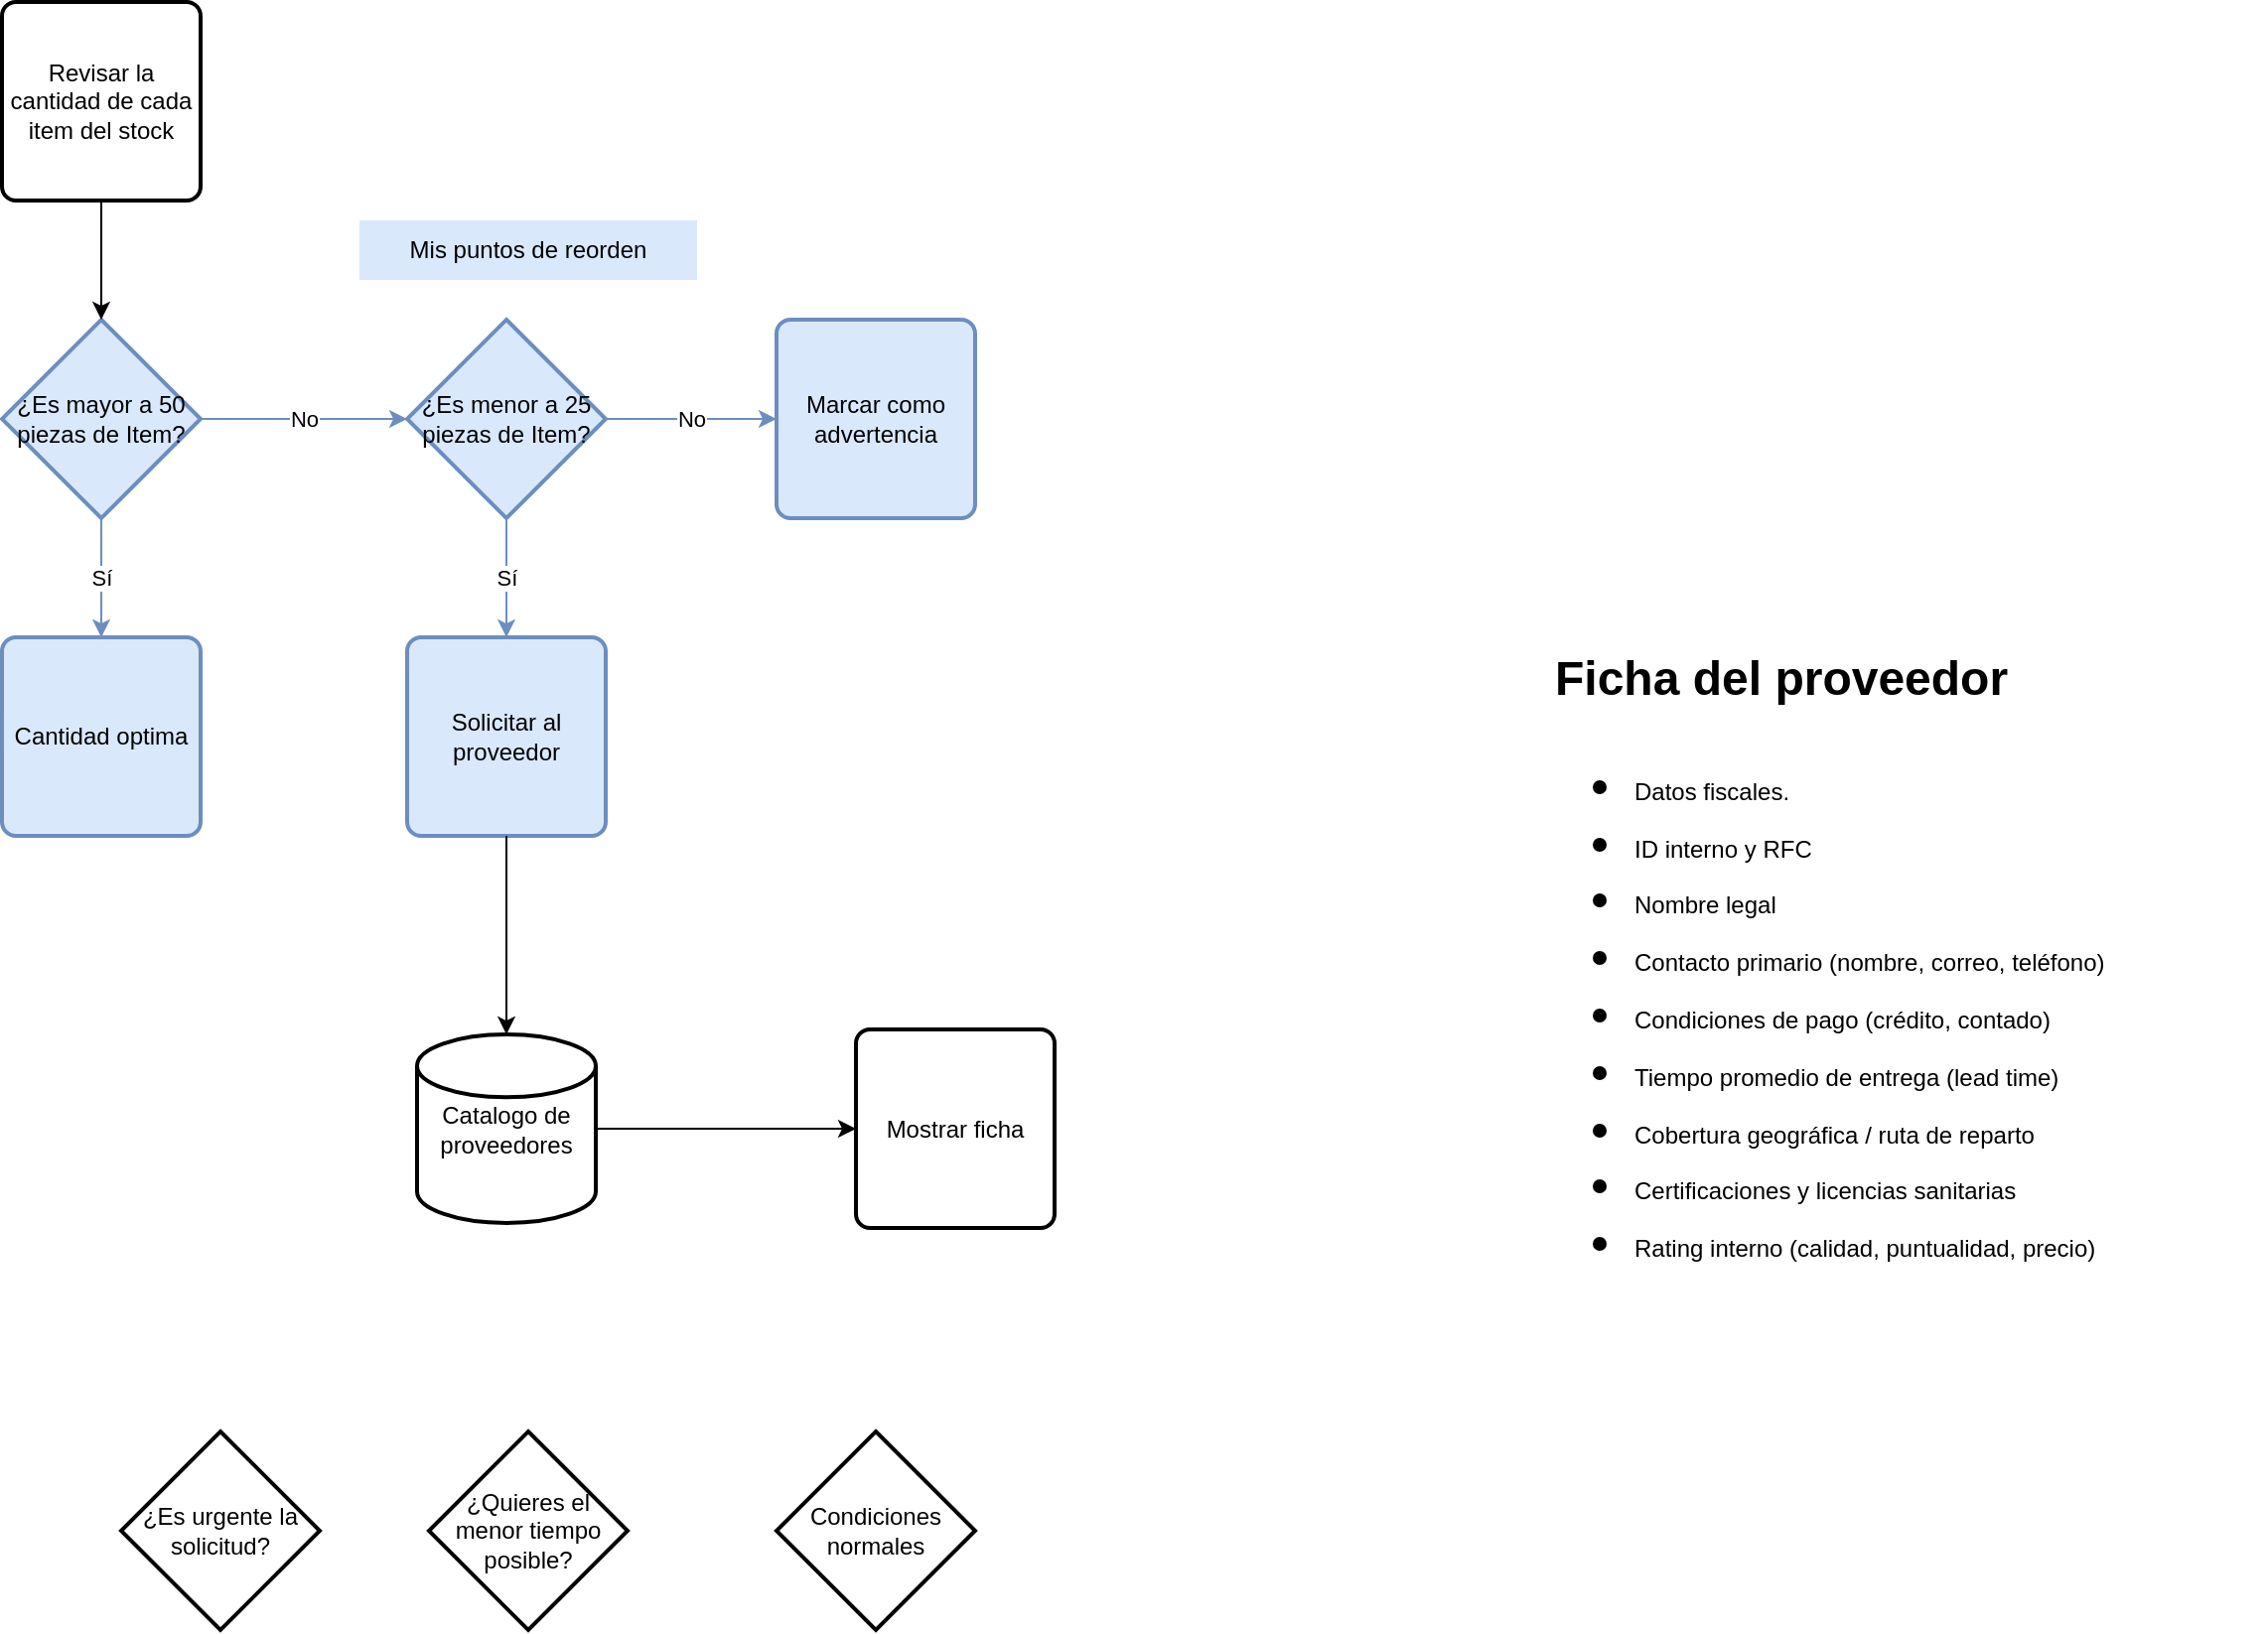 <mxfile version="27.0.5">
  <diagram name="Página-1" id="Si9PdR-W8FnnPKaAIWtb">
    <mxGraphModel dx="872" dy="577" grid="1" gridSize="10" guides="1" tooltips="1" connect="1" arrows="1" fold="1" page="1" pageScale="1" pageWidth="827" pageHeight="1169" math="0" shadow="0">
      <root>
        <mxCell id="0" />
        <mxCell id="1" parent="0" />
        <mxCell id="y1UfGzF3mYjny-DPBC8S-1" value="Revisar la cantidad de cada item del stock" style="rounded=1;whiteSpace=wrap;html=1;absoluteArcSize=1;arcSize=14;strokeWidth=2;" parent="1" vertex="1">
          <mxGeometry x="210" y="10" width="100" height="100" as="geometry" />
        </mxCell>
        <mxCell id="y1UfGzF3mYjny-DPBC8S-8" value="Sí" style="edgeStyle=orthogonalEdgeStyle;rounded=0;orthogonalLoop=1;jettySize=auto;html=1;exitX=0.5;exitY=1;exitDx=0;exitDy=0;exitPerimeter=0;entryX=0.5;entryY=0;entryDx=0;entryDy=0;fillColor=#dae8fc;strokeColor=#6c8ebf;" parent="1" source="y1UfGzF3mYjny-DPBC8S-2" target="y1UfGzF3mYjny-DPBC8S-3" edge="1">
          <mxGeometry relative="1" as="geometry" />
        </mxCell>
        <mxCell id="y1UfGzF3mYjny-DPBC8S-9" value="No" style="edgeStyle=orthogonalEdgeStyle;rounded=0;orthogonalLoop=1;jettySize=auto;html=1;exitX=1;exitY=0.5;exitDx=0;exitDy=0;exitPerimeter=0;fillColor=#dae8fc;strokeColor=#6c8ebf;" parent="1" source="y1UfGzF3mYjny-DPBC8S-2" target="y1UfGzF3mYjny-DPBC8S-4" edge="1">
          <mxGeometry relative="1" as="geometry" />
        </mxCell>
        <mxCell id="y1UfGzF3mYjny-DPBC8S-2" value="¿Es mayor a 50 piezas de Item?" style="strokeWidth=2;html=1;shape=mxgraph.flowchart.decision;whiteSpace=wrap;fillColor=#dae8fc;strokeColor=#6c8ebf;" parent="1" vertex="1">
          <mxGeometry x="210" y="170" width="100" height="100" as="geometry" />
        </mxCell>
        <mxCell id="y1UfGzF3mYjny-DPBC8S-3" value="Cantidad optima" style="rounded=1;whiteSpace=wrap;html=1;absoluteArcSize=1;arcSize=14;strokeWidth=2;fillColor=#dae8fc;strokeColor=#6c8ebf;" parent="1" vertex="1">
          <mxGeometry x="210" y="330" width="100" height="100" as="geometry" />
        </mxCell>
        <mxCell id="y1UfGzF3mYjny-DPBC8S-10" value="Sí" style="edgeStyle=orthogonalEdgeStyle;rounded=0;orthogonalLoop=1;jettySize=auto;html=1;exitX=0.5;exitY=1;exitDx=0;exitDy=0;exitPerimeter=0;fillColor=#dae8fc;strokeColor=#6c8ebf;" parent="1" source="y1UfGzF3mYjny-DPBC8S-4" target="y1UfGzF3mYjny-DPBC8S-5" edge="1">
          <mxGeometry relative="1" as="geometry" />
        </mxCell>
        <mxCell id="y1UfGzF3mYjny-DPBC8S-11" value="No" style="edgeStyle=orthogonalEdgeStyle;rounded=0;orthogonalLoop=1;jettySize=auto;html=1;exitX=1;exitY=0.5;exitDx=0;exitDy=0;exitPerimeter=0;fillColor=#dae8fc;strokeColor=#6c8ebf;" parent="1" source="y1UfGzF3mYjny-DPBC8S-4" target="y1UfGzF3mYjny-DPBC8S-6" edge="1">
          <mxGeometry relative="1" as="geometry" />
        </mxCell>
        <mxCell id="y1UfGzF3mYjny-DPBC8S-4" value="¿Es menor a 25 piezas de Item?" style="strokeWidth=2;html=1;shape=mxgraph.flowchart.decision;whiteSpace=wrap;fillColor=#dae8fc;strokeColor=#6c8ebf;" parent="1" vertex="1">
          <mxGeometry x="414" y="170" width="100" height="100" as="geometry" />
        </mxCell>
        <mxCell id="y1UfGzF3mYjny-DPBC8S-5" value="Solicitar al proveedor" style="rounded=1;whiteSpace=wrap;html=1;absoluteArcSize=1;arcSize=14;strokeWidth=2;fillColor=#dae8fc;strokeColor=#6c8ebf;" parent="1" vertex="1">
          <mxGeometry x="414" y="330" width="100" height="100" as="geometry" />
        </mxCell>
        <mxCell id="y1UfGzF3mYjny-DPBC8S-6" value="Marcar como advertencia" style="rounded=1;whiteSpace=wrap;html=1;absoluteArcSize=1;arcSize=14;strokeWidth=2;fillColor=#dae8fc;strokeColor=#6c8ebf;" parent="1" vertex="1">
          <mxGeometry x="600" y="170" width="100" height="100" as="geometry" />
        </mxCell>
        <mxCell id="y1UfGzF3mYjny-DPBC8S-7" style="edgeStyle=orthogonalEdgeStyle;rounded=0;orthogonalLoop=1;jettySize=auto;html=1;exitX=0.5;exitY=1;exitDx=0;exitDy=0;entryX=0.5;entryY=0;entryDx=0;entryDy=0;entryPerimeter=0;" parent="1" source="y1UfGzF3mYjny-DPBC8S-1" target="y1UfGzF3mYjny-DPBC8S-2" edge="1">
          <mxGeometry relative="1" as="geometry" />
        </mxCell>
        <mxCell id="y1UfGzF3mYjny-DPBC8S-12" value="Mis puntos de reorden" style="text;html=1;align=center;verticalAlign=middle;whiteSpace=wrap;rounded=0;fillColor=#dae8fc;strokeColor=none;gradientColor=none;" parent="1" vertex="1">
          <mxGeometry x="390" y="120" width="170" height="30" as="geometry" />
        </mxCell>
        <mxCell id="Pu1ulNrzYZkcdE5vA9wD-2" style="edgeStyle=orthogonalEdgeStyle;rounded=0;orthogonalLoop=1;jettySize=auto;html=1;exitX=1;exitY=0.5;exitDx=0;exitDy=0;exitPerimeter=0;entryX=0;entryY=0.5;entryDx=0;entryDy=0;" parent="1" source="y1UfGzF3mYjny-DPBC8S-13" target="Pu1ulNrzYZkcdE5vA9wD-1" edge="1">
          <mxGeometry relative="1" as="geometry" />
        </mxCell>
        <mxCell id="y1UfGzF3mYjny-DPBC8S-13" value="Catalogo de proveedores" style="strokeWidth=2;html=1;shape=mxgraph.flowchart.database;whiteSpace=wrap;" parent="1" vertex="1">
          <mxGeometry x="419" y="530" width="90" height="95" as="geometry" />
        </mxCell>
        <mxCell id="y1UfGzF3mYjny-DPBC8S-14" style="edgeStyle=orthogonalEdgeStyle;rounded=0;orthogonalLoop=1;jettySize=auto;html=1;exitX=0.5;exitY=1;exitDx=0;exitDy=0;entryX=0.5;entryY=0;entryDx=0;entryDy=0;entryPerimeter=0;" parent="1" source="y1UfGzF3mYjny-DPBC8S-5" target="y1UfGzF3mYjny-DPBC8S-13" edge="1">
          <mxGeometry relative="1" as="geometry" />
        </mxCell>
        <mxCell id="y1UfGzF3mYjny-DPBC8S-17" value="&lt;h1 style=&quot;margin-top: 0px;&quot;&gt;&lt;span style=&quot;background-color: transparent; color: light-dark(rgb(0, 0, 0), rgb(255, 255, 255));&quot;&gt;Ficha del proveedor&lt;/span&gt;&lt;/h1&gt;&lt;h1 style=&quot;margin-top: 0px;&quot;&gt;&lt;ul&gt;&lt;li&gt;&lt;span style=&quot;font-size: 12px; font-weight: 400;&quot;&gt;Datos fiscales.&lt;/span&gt;&lt;/li&gt;&lt;li&gt;&lt;span style=&quot;font-size: 12px; font-weight: 400;&quot;&gt;ID interno y RFC&lt;/span&gt;&lt;/li&gt;&lt;li&gt;&lt;span style=&quot;font-size: 12px; font-weight: 400;&quot;&gt;Nombre legal&lt;/span&gt;&lt;/li&gt;&lt;li&gt;&lt;span style=&quot;font-size: 12px; font-weight: 400;&quot;&gt;Contacto primario (nombre, correo, teléfono)&lt;/span&gt;&lt;/li&gt;&lt;li&gt;&lt;span style=&quot;font-size: 12px; font-weight: 400;&quot;&gt;Condiciones de pago (crédito, contado)&lt;/span&gt;&lt;/li&gt;&lt;li&gt;&lt;span style=&quot;font-size: 12px; font-weight: 400;&quot;&gt;Tiempo promedio de entrega (lead time)&lt;/span&gt;&lt;/li&gt;&lt;li&gt;&lt;span style=&quot;font-size: 12px; font-weight: 400;&quot;&gt;Cobertura geográfica / ruta de reparto&lt;/span&gt;&lt;/li&gt;&lt;li&gt;&lt;span style=&quot;font-size: 12px; font-weight: 400;&quot;&gt;Certificaciones y licencias sanitarias&lt;/span&gt;&lt;/li&gt;&lt;li&gt;&lt;span style=&quot;font-size: 12px; font-weight: 400;&quot;&gt;Rating interno (calidad, puntualidad, precio)&lt;/span&gt;&lt;/li&gt;&lt;/ul&gt;&lt;/h1&gt;" style="text;html=1;whiteSpace=wrap;overflow=hidden;rounded=0;" parent="1" vertex="1">
          <mxGeometry x="990" y="330" width="360" height="370" as="geometry" />
        </mxCell>
        <mxCell id="Pu1ulNrzYZkcdE5vA9wD-1" value="Mostrar ficha" style="rounded=1;whiteSpace=wrap;html=1;absoluteArcSize=1;arcSize=14;strokeWidth=2;" parent="1" vertex="1">
          <mxGeometry x="640" y="527.5" width="100" height="100" as="geometry" />
        </mxCell>
        <mxCell id="Pu1ulNrzYZkcdE5vA9wD-3" value="¿Es urgente la solicitud?" style="strokeWidth=2;html=1;shape=mxgraph.flowchart.decision;whiteSpace=wrap;" parent="1" vertex="1">
          <mxGeometry x="270" y="730" width="100" height="100" as="geometry" />
        </mxCell>
        <mxCell id="Pu1ulNrzYZkcdE5vA9wD-4" value="¿Quieres el menor tiempo posible?" style="strokeWidth=2;html=1;shape=mxgraph.flowchart.decision;whiteSpace=wrap;" parent="1" vertex="1">
          <mxGeometry x="425" y="730" width="100" height="100" as="geometry" />
        </mxCell>
        <mxCell id="Pu1ulNrzYZkcdE5vA9wD-5" value="Condiciones normales" style="strokeWidth=2;html=1;shape=mxgraph.flowchart.decision;whiteSpace=wrap;" parent="1" vertex="1">
          <mxGeometry x="600" y="730" width="100" height="100" as="geometry" />
        </mxCell>
      </root>
    </mxGraphModel>
  </diagram>
</mxfile>

